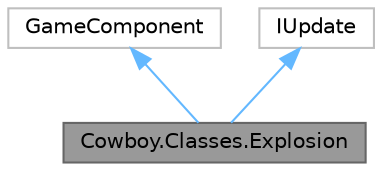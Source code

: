 digraph "Cowboy.Classes.Explosion"
{
 // LATEX_PDF_SIZE
  bgcolor="transparent";
  edge [fontname=Helvetica,fontsize=10,labelfontname=Helvetica,labelfontsize=10];
  node [fontname=Helvetica,fontsize=10,shape=box,height=0.2,width=0.4];
  Node1 [id="Node000001",label="Cowboy.Classes.Explosion",height=0.2,width=0.4,color="gray40", fillcolor="grey60", style="filled", fontcolor="black",tooltip=" "];
  Node2 -> Node1 [id="edge1_Node000001_Node000002",dir="back",color="steelblue1",style="solid",tooltip=" "];
  Node2 [id="Node000002",label="GameComponent",height=0.2,width=0.4,color="grey75", fillcolor="white", style="filled",URL="$class_cowboy_1_1_game_component.html",tooltip=" "];
  Node3 -> Node1 [id="edge2_Node000001_Node000003",dir="back",color="steelblue1",style="solid",tooltip=" "];
  Node3 [id="Node000003",label="IUpdate",height=0.2,width=0.4,color="grey75", fillcolor="white", style="filled",URL="$interface_cowboy_1_1_interfaces_1_1_i_update.html",tooltip=" "];
}
